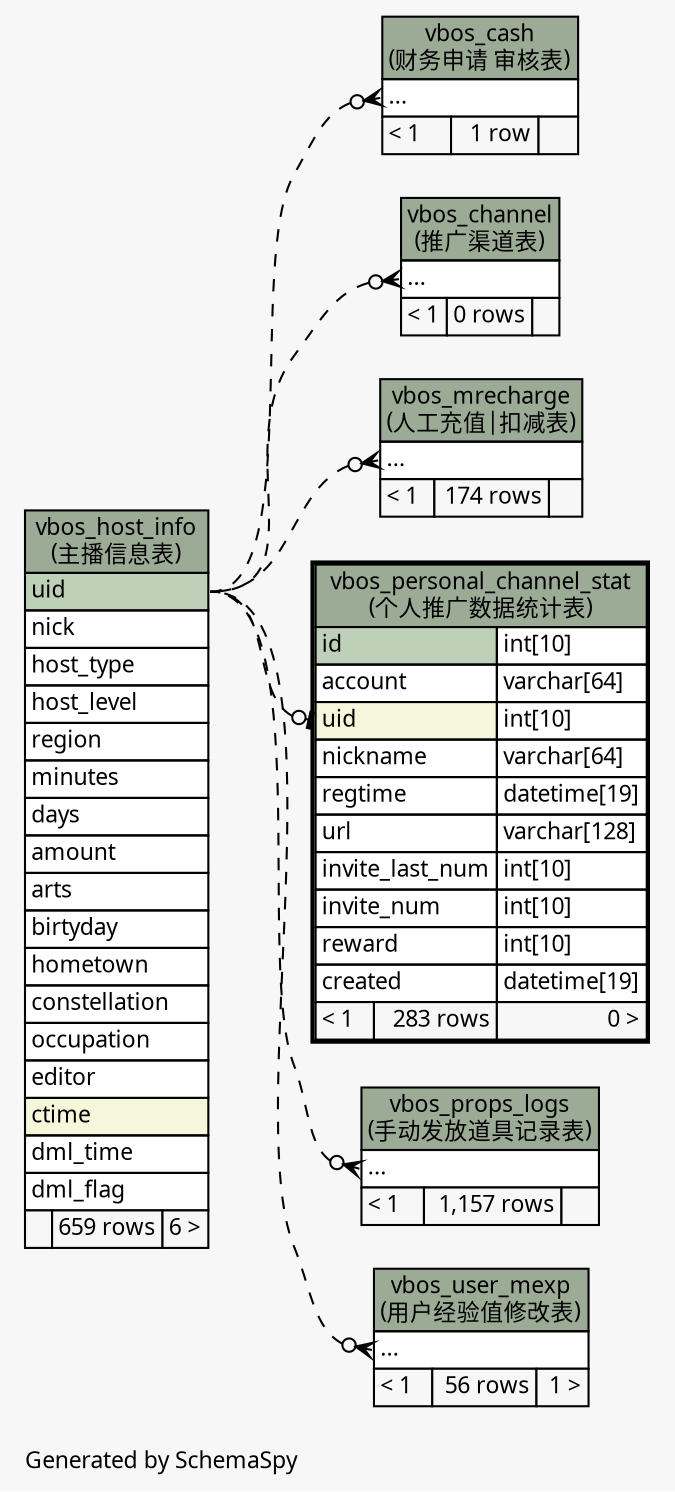 // dot 2.26.0 on Linux 2.6.32-504.3.3.el6.x86_64
// SchemaSpy rev Unknown
digraph "impliedTwoDegreesRelationshipsDiagram" {
  graph [
    rankdir="RL"
    bgcolor="#f7f7f7"
    label="\nGenerated by SchemaSpy"
    labeljust="l"
    nodesep="0.18"
    ranksep="0.46"
    fontname="Microsoft YaHei"
    fontsize="11"
  ];
  node [
    fontname="Microsoft YaHei"
    fontsize="11"
    shape="plaintext"
  ];
  edge [
    arrowsize="0.8"
  ];
  "vbos_cash":"elipses":w -> "vbos_host_info":"uid":e [arrowhead=none dir=back arrowtail=crowodot style=dashed];
  "vbos_channel":"elipses":w -> "vbos_host_info":"uid":e [arrowhead=none dir=back arrowtail=crowodot style=dashed];
  "vbos_mrecharge":"elipses":w -> "vbos_host_info":"uid":e [arrowhead=none dir=back arrowtail=crowodot style=dashed];
  "vbos_personal_channel_stat":"uid":w -> "vbos_host_info":"uid":e [arrowhead=none dir=back arrowtail=teeodot style=dashed];
  "vbos_props_logs":"elipses":w -> "vbos_host_info":"uid":e [arrowhead=none dir=back arrowtail=crowodot style=dashed];
  "vbos_user_mexp":"elipses":w -> "vbos_host_info":"uid":e [arrowhead=none dir=back arrowtail=crowodot style=dashed];
  "vbos_cash" [
    label=<
    <TABLE BORDER="0" CELLBORDER="1" CELLSPACING="0" BGCOLOR="#ffffff">
      <TR><TD COLSPAN="3" BGCOLOR="#9bab96" ALIGN="CENTER">vbos_cash<br/>(财务申请 审核表)</TD></TR>
      <TR><TD PORT="elipses" COLSPAN="3" ALIGN="LEFT">...</TD></TR>
      <TR><TD ALIGN="LEFT" BGCOLOR="#f7f7f7">&lt; 1</TD><TD ALIGN="RIGHT" BGCOLOR="#f7f7f7">1 row</TD><TD ALIGN="RIGHT" BGCOLOR="#f7f7f7">  </TD></TR>
    </TABLE>>
    URL="vbos_cash.html"
    tooltip="vbos_cash"
  ];
  "vbos_channel" [
    label=<
    <TABLE BORDER="0" CELLBORDER="1" CELLSPACING="0" BGCOLOR="#ffffff">
      <TR><TD COLSPAN="3" BGCOLOR="#9bab96" ALIGN="CENTER">vbos_channel<br/>(推广渠道表)</TD></TR>
      <TR><TD PORT="elipses" COLSPAN="3" ALIGN="LEFT">...</TD></TR>
      <TR><TD ALIGN="LEFT" BGCOLOR="#f7f7f7">&lt; 1</TD><TD ALIGN="RIGHT" BGCOLOR="#f7f7f7">0 rows</TD><TD ALIGN="RIGHT" BGCOLOR="#f7f7f7">  </TD></TR>
    </TABLE>>
    URL="vbos_channel.html"
    tooltip="vbos_channel"
  ];
  "vbos_host_info" [
    label=<
    <TABLE BORDER="0" CELLBORDER="1" CELLSPACING="0" BGCOLOR="#ffffff">
      <TR><TD COLSPAN="3" BGCOLOR="#9bab96" ALIGN="CENTER">vbos_host_info<br/>(主播信息表)</TD></TR>
      <TR><TD PORT="uid" COLSPAN="3" BGCOLOR="#bed1b8" ALIGN="LEFT">uid</TD></TR>
      <TR><TD PORT="nick" COLSPAN="3" ALIGN="LEFT">nick</TD></TR>
      <TR><TD PORT="host_type" COLSPAN="3" ALIGN="LEFT">host_type</TD></TR>
      <TR><TD PORT="host_level" COLSPAN="3" ALIGN="LEFT">host_level</TD></TR>
      <TR><TD PORT="region" COLSPAN="3" ALIGN="LEFT">region</TD></TR>
      <TR><TD PORT="minutes" COLSPAN="3" ALIGN="LEFT">minutes</TD></TR>
      <TR><TD PORT="days" COLSPAN="3" ALIGN="LEFT">days</TD></TR>
      <TR><TD PORT="amount" COLSPAN="3" ALIGN="LEFT">amount</TD></TR>
      <TR><TD PORT="arts" COLSPAN="3" ALIGN="LEFT">arts</TD></TR>
      <TR><TD PORT="birtyday" COLSPAN="3" ALIGN="LEFT">birtyday</TD></TR>
      <TR><TD PORT="hometown" COLSPAN="3" ALIGN="LEFT">hometown</TD></TR>
      <TR><TD PORT="constellation" COLSPAN="3" ALIGN="LEFT">constellation</TD></TR>
      <TR><TD PORT="occupation" COLSPAN="3" ALIGN="LEFT">occupation</TD></TR>
      <TR><TD PORT="editor" COLSPAN="3" ALIGN="LEFT">editor</TD></TR>
      <TR><TD PORT="ctime" COLSPAN="3" BGCOLOR="#f4f7da" ALIGN="LEFT">ctime</TD></TR>
      <TR><TD PORT="dml_time" COLSPAN="3" ALIGN="LEFT">dml_time</TD></TR>
      <TR><TD PORT="dml_flag" COLSPAN="3" ALIGN="LEFT">dml_flag</TD></TR>
      <TR><TD ALIGN="LEFT" BGCOLOR="#f7f7f7">  </TD><TD ALIGN="RIGHT" BGCOLOR="#f7f7f7">659 rows</TD><TD ALIGN="RIGHT" BGCOLOR="#f7f7f7">6 &gt;</TD></TR>
    </TABLE>>
    URL="vbos_host_info.html"
    tooltip="vbos_host_info"
  ];
  "vbos_mrecharge" [
    label=<
    <TABLE BORDER="0" CELLBORDER="1" CELLSPACING="0" BGCOLOR="#ffffff">
      <TR><TD COLSPAN="3" BGCOLOR="#9bab96" ALIGN="CENTER">vbos_mrecharge<br/>(人工充值|扣减表)</TD></TR>
      <TR><TD PORT="elipses" COLSPAN="3" ALIGN="LEFT">...</TD></TR>
      <TR><TD ALIGN="LEFT" BGCOLOR="#f7f7f7">&lt; 1</TD><TD ALIGN="RIGHT" BGCOLOR="#f7f7f7">174 rows</TD><TD ALIGN="RIGHT" BGCOLOR="#f7f7f7">  </TD></TR>
    </TABLE>>
    URL="vbos_mrecharge.html"
    tooltip="vbos_mrecharge"
  ];
  "vbos_personal_channel_stat" [
    label=<
    <TABLE BORDER="2" CELLBORDER="1" CELLSPACING="0" BGCOLOR="#ffffff">
      <TR><TD COLSPAN="3" BGCOLOR="#9bab96" ALIGN="CENTER">vbos_personal_channel_stat<br/>(个人推广数据统计表)</TD></TR>
      <TR><TD PORT="id" COLSPAN="2" BGCOLOR="#bed1b8" ALIGN="LEFT">id</TD><TD PORT="id.type" ALIGN="LEFT">int[10]</TD></TR>
      <TR><TD PORT="account" COLSPAN="2" ALIGN="LEFT">account</TD><TD PORT="account.type" ALIGN="LEFT">varchar[64]</TD></TR>
      <TR><TD PORT="uid" COLSPAN="2" BGCOLOR="#f4f7da" ALIGN="LEFT">uid</TD><TD PORT="uid.type" ALIGN="LEFT">int[10]</TD></TR>
      <TR><TD PORT="nickname" COLSPAN="2" ALIGN="LEFT">nickname</TD><TD PORT="nickname.type" ALIGN="LEFT">varchar[64]</TD></TR>
      <TR><TD PORT="regtime" COLSPAN="2" ALIGN="LEFT">regtime</TD><TD PORT="regtime.type" ALIGN="LEFT">datetime[19]</TD></TR>
      <TR><TD PORT="url" COLSPAN="2" ALIGN="LEFT">url</TD><TD PORT="url.type" ALIGN="LEFT">varchar[128]</TD></TR>
      <TR><TD PORT="invite_last_num" COLSPAN="2" ALIGN="LEFT">invite_last_num</TD><TD PORT="invite_last_num.type" ALIGN="LEFT">int[10]</TD></TR>
      <TR><TD PORT="invite_num" COLSPAN="2" ALIGN="LEFT">invite_num</TD><TD PORT="invite_num.type" ALIGN="LEFT">int[10]</TD></TR>
      <TR><TD PORT="reward" COLSPAN="2" ALIGN="LEFT">reward</TD><TD PORT="reward.type" ALIGN="LEFT">int[10]</TD></TR>
      <TR><TD PORT="created" COLSPAN="2" ALIGN="LEFT">created</TD><TD PORT="created.type" ALIGN="LEFT">datetime[19]</TD></TR>
      <TR><TD ALIGN="LEFT" BGCOLOR="#f7f7f7">&lt; 1</TD><TD ALIGN="RIGHT" BGCOLOR="#f7f7f7">283 rows</TD><TD ALIGN="RIGHT" BGCOLOR="#f7f7f7">0 &gt;</TD></TR>
    </TABLE>>
    URL="vbos_personal_channel_stat.html"
    tooltip="vbos_personal_channel_stat"
  ];
  "vbos_props_logs" [
    label=<
    <TABLE BORDER="0" CELLBORDER="1" CELLSPACING="0" BGCOLOR="#ffffff">
      <TR><TD COLSPAN="3" BGCOLOR="#9bab96" ALIGN="CENTER">vbos_props_logs<br/>(手动发放道具记录表)</TD></TR>
      <TR><TD PORT="elipses" COLSPAN="3" ALIGN="LEFT">...</TD></TR>
      <TR><TD ALIGN="LEFT" BGCOLOR="#f7f7f7">&lt; 1</TD><TD ALIGN="RIGHT" BGCOLOR="#f7f7f7">1,157 rows</TD><TD ALIGN="RIGHT" BGCOLOR="#f7f7f7">  </TD></TR>
    </TABLE>>
    URL="vbos_props_logs.html"
    tooltip="vbos_props_logs"
  ];
  "vbos_user_mexp" [
    label=<
    <TABLE BORDER="0" CELLBORDER="1" CELLSPACING="0" BGCOLOR="#ffffff">
      <TR><TD COLSPAN="3" BGCOLOR="#9bab96" ALIGN="CENTER">vbos_user_mexp<br/>(用户经验值修改表)</TD></TR>
      <TR><TD PORT="elipses" COLSPAN="3" ALIGN="LEFT">...</TD></TR>
      <TR><TD ALIGN="LEFT" BGCOLOR="#f7f7f7">&lt; 1</TD><TD ALIGN="RIGHT" BGCOLOR="#f7f7f7">56 rows</TD><TD ALIGN="RIGHT" BGCOLOR="#f7f7f7">1 &gt;</TD></TR>
    </TABLE>>
    URL="vbos_user_mexp.html"
    tooltip="vbos_user_mexp"
  ];
}
